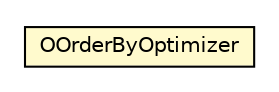 #!/usr/local/bin/dot
#
# Class diagram 
# Generated by UMLGraph version R5_6-24-gf6e263 (http://www.umlgraph.org/)
#

digraph G {
	edge [fontname="Helvetica",fontsize=10,labelfontname="Helvetica",labelfontsize=10];
	node [fontname="Helvetica",fontsize=10,shape=plaintext];
	nodesep=0.25;
	ranksep=0.5;
	// com.orientechnologies.orient.core.sql.OOrderByOptimizer
	c2707405 [label=<<table title="com.orientechnologies.orient.core.sql.OOrderByOptimizer" border="0" cellborder="1" cellspacing="0" cellpadding="2" port="p" bgcolor="lemonChiffon" href="./OOrderByOptimizer.html">
		<tr><td><table border="0" cellspacing="0" cellpadding="1">
<tr><td align="center" balign="center"> OOrderByOptimizer </td></tr>
		</table></td></tr>
		</table>>, URL="./OOrderByOptimizer.html", fontname="Helvetica", fontcolor="black", fontsize=10.0];
}

